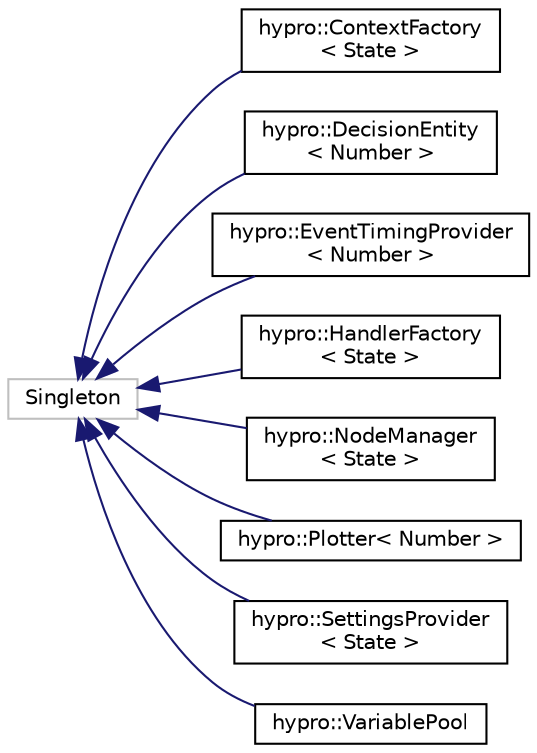digraph "Graphical Class Hierarchy"
{
  edge [fontname="Helvetica",fontsize="10",labelfontname="Helvetica",labelfontsize="10"];
  node [fontname="Helvetica",fontsize="10",shape=record];
  rankdir="LR";
  Node1 [label="Singleton",height=0.2,width=0.4,color="grey75", fillcolor="white", style="filled"];
  Node1 -> Node2 [dir="back",color="midnightblue",fontsize="10",style="solid",fontname="Helvetica"];
  Node2 [label="hypro::ContextFactory\l\< State \>",height=0.2,width=0.4,color="black", fillcolor="white", style="filled",URL="$classhypro_1_1ContextFactory.html"];
  Node1 -> Node3 [dir="back",color="midnightblue",fontsize="10",style="solid",fontname="Helvetica"];
  Node3 [label="hypro::DecisionEntity\l\< Number \>",height=0.2,width=0.4,color="black", fillcolor="white", style="filled",URL="$classhypro_1_1DecisionEntity.html"];
  Node1 -> Node4 [dir="back",color="midnightblue",fontsize="10",style="solid",fontname="Helvetica"];
  Node4 [label="hypro::EventTimingProvider\l\< Number \>",height=0.2,width=0.4,color="black", fillcolor="white", style="filled",URL="$classhypro_1_1EventTimingProvider.html"];
  Node1 -> Node5 [dir="back",color="midnightblue",fontsize="10",style="solid",fontname="Helvetica"];
  Node5 [label="hypro::HandlerFactory\l\< State \>",height=0.2,width=0.4,color="black", fillcolor="white", style="filled",URL="$classhypro_1_1HandlerFactory.html"];
  Node1 -> Node6 [dir="back",color="midnightblue",fontsize="10",style="solid",fontname="Helvetica"];
  Node6 [label="hypro::NodeManager\l\< State \>",height=0.2,width=0.4,color="black", fillcolor="white", style="filled",URL="$classhypro_1_1NodeManager.html"];
  Node1 -> Node7 [dir="back",color="midnightblue",fontsize="10",style="solid",fontname="Helvetica"];
  Node7 [label="hypro::Plotter\< Number \>",height=0.2,width=0.4,color="black", fillcolor="white", style="filled",URL="$classhypro_1_1Plotter.html",tooltip="Class implementing a plotter. The plotter is implemented using carl::Singleton. "];
  Node1 -> Node8 [dir="back",color="midnightblue",fontsize="10",style="solid",fontname="Helvetica"];
  Node8 [label="hypro::SettingsProvider\l\< State \>",height=0.2,width=0.4,color="black", fillcolor="white", style="filled",URL="$classhypro_1_1SettingsProvider.html"];
  Node1 -> Node9 [dir="back",color="midnightblue",fontsize="10",style="solid",fontname="Helvetica"];
  Node9 [label="hypro::VariablePool",height=0.2,width=0.4,color="black", fillcolor="white", style="filled",URL="$classhypro_1_1VariablePool.html"];
}
